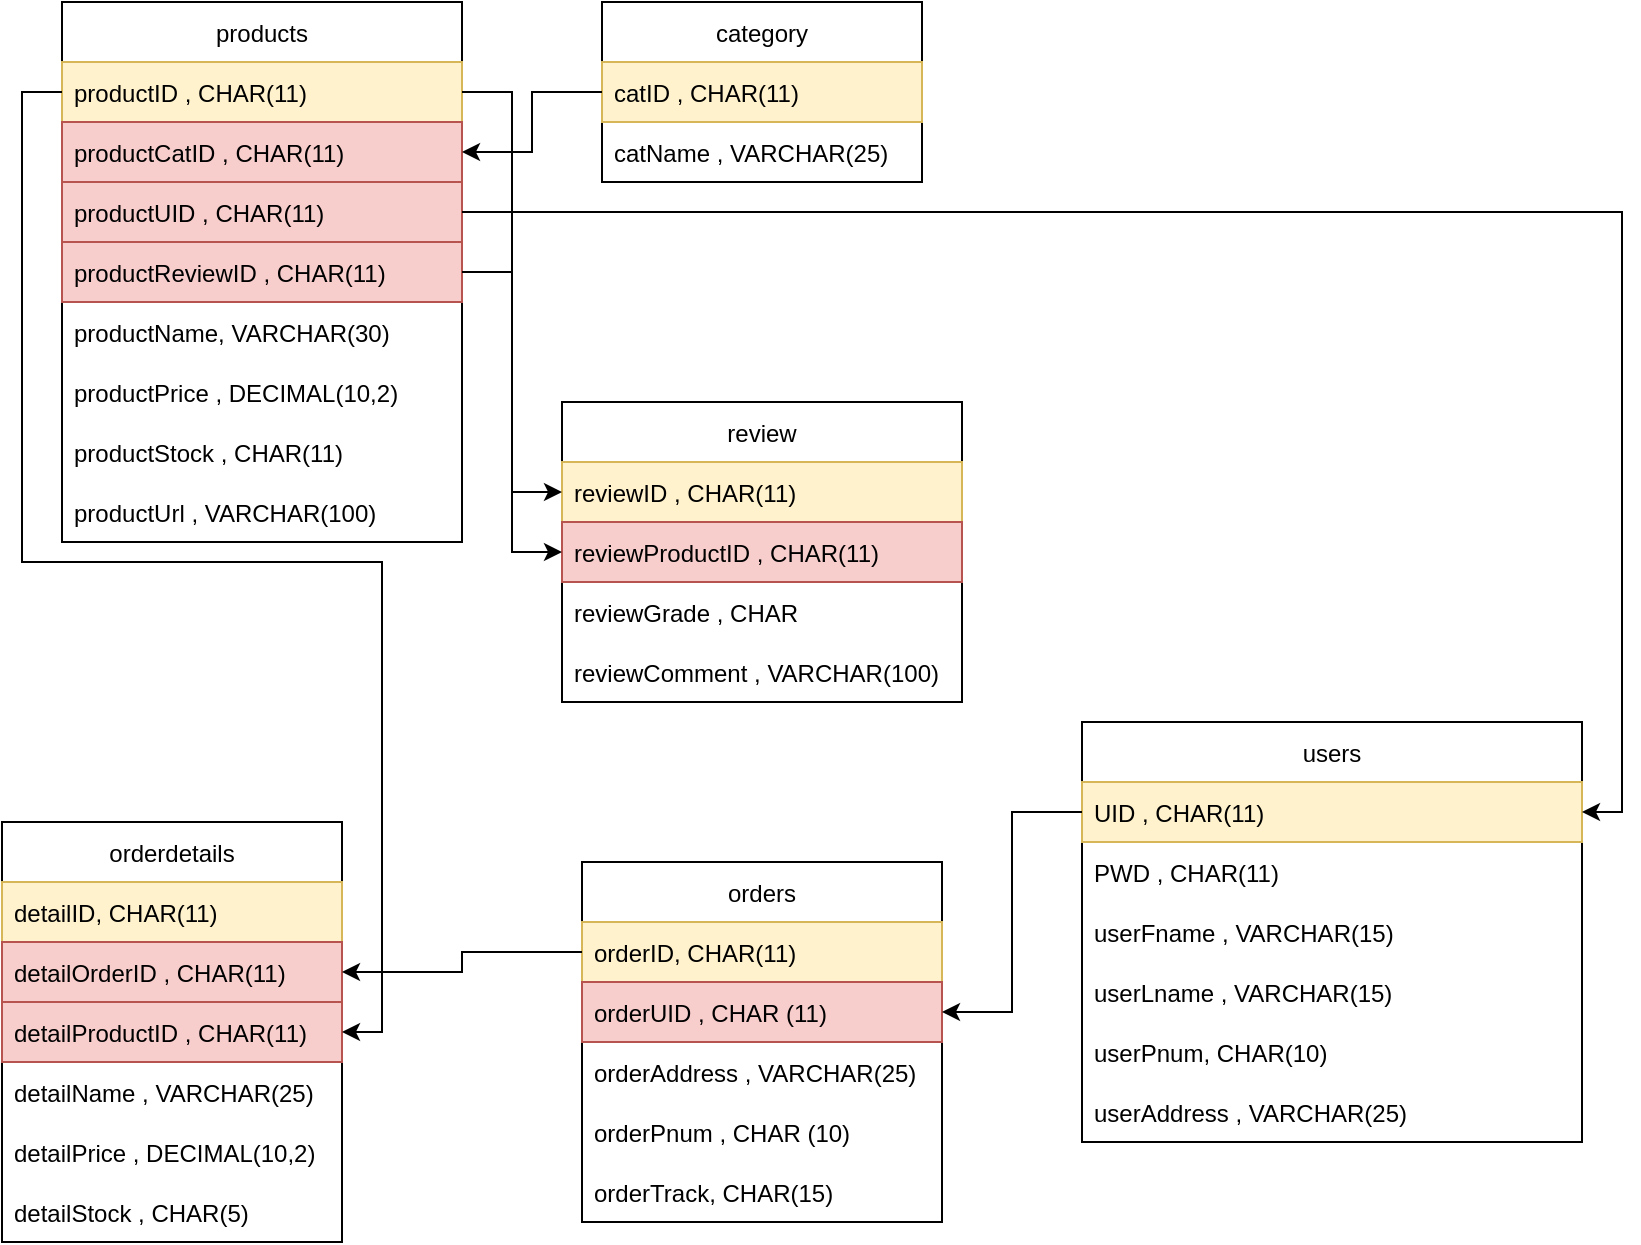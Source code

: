 <mxfile version="15.6.8" type="github">
  <diagram id="k3Yg1d0wh3JHlju3CQcb" name="Page-3">
    <mxGraphModel dx="920" dy="551" grid="1" gridSize="10" guides="1" tooltips="1" connect="1" arrows="1" fold="1" page="1" pageScale="1" pageWidth="850" pageHeight="1100" math="0" shadow="0">
      <root>
        <mxCell id="8oNK83_X6jdoTSMduEQL-0" />
        <mxCell id="8oNK83_X6jdoTSMduEQL-1" parent="8oNK83_X6jdoTSMduEQL-0" />
        <mxCell id="ZNXV1W24i4lkEQa-pJlW-0" value="users" style="swimlane;fontStyle=0;childLayout=stackLayout;horizontal=1;startSize=30;horizontalStack=0;resizeParent=1;resizeParentMax=0;resizeLast=0;collapsible=1;marginBottom=0;" parent="8oNK83_X6jdoTSMduEQL-1" vertex="1">
          <mxGeometry x="570" y="410" width="250" height="210" as="geometry" />
        </mxCell>
        <mxCell id="WDIhQfHZ3OY-UoX0T9lG-18" value="UID , CHAR(11)" style="text;strokeColor=#d6b656;fillColor=#fff2cc;align=left;verticalAlign=middle;spacingLeft=4;spacingRight=4;overflow=hidden;points=[[0,0.5],[1,0.5]];portConstraint=eastwest;rotatable=0;" parent="ZNXV1W24i4lkEQa-pJlW-0" vertex="1">
          <mxGeometry y="30" width="250" height="30" as="geometry" />
        </mxCell>
        <mxCell id="WDIhQfHZ3OY-UoX0T9lG-19" value="PWD , CHAR(11)" style="text;strokeColor=none;fillColor=none;align=left;verticalAlign=middle;spacingLeft=4;spacingRight=4;overflow=hidden;points=[[0,0.5],[1,0.5]];portConstraint=eastwest;rotatable=0;" parent="ZNXV1W24i4lkEQa-pJlW-0" vertex="1">
          <mxGeometry y="60" width="250" height="30" as="geometry" />
        </mxCell>
        <mxCell id="ZNXV1W24i4lkEQa-pJlW-3" value="userFname , VARCHAR(15)" style="text;strokeColor=none;fillColor=none;align=left;verticalAlign=middle;spacingLeft=4;spacingRight=4;overflow=hidden;points=[[0,0.5],[1,0.5]];portConstraint=eastwest;rotatable=0;" parent="ZNXV1W24i4lkEQa-pJlW-0" vertex="1">
          <mxGeometry y="90" width="250" height="30" as="geometry" />
        </mxCell>
        <mxCell id="ZNXV1W24i4lkEQa-pJlW-4" value="userLname , VARCHAR(15)" style="text;strokeColor=none;fillColor=none;align=left;verticalAlign=middle;spacingLeft=4;spacingRight=4;overflow=hidden;points=[[0,0.5],[1,0.5]];portConstraint=eastwest;rotatable=0;" parent="ZNXV1W24i4lkEQa-pJlW-0" vertex="1">
          <mxGeometry y="120" width="250" height="30" as="geometry" />
        </mxCell>
        <mxCell id="ZNXV1W24i4lkEQa-pJlW-5" value="userPnum, CHAR(10) " style="text;strokeColor=none;fillColor=none;align=left;verticalAlign=middle;spacingLeft=4;spacingRight=4;overflow=hidden;points=[[0,0.5],[1,0.5]];portConstraint=eastwest;rotatable=0;" parent="ZNXV1W24i4lkEQa-pJlW-0" vertex="1">
          <mxGeometry y="150" width="250" height="30" as="geometry" />
        </mxCell>
        <mxCell id="ZNXV1W24i4lkEQa-pJlW-6" value="userAddress , VARCHAR(25)" style="text;strokeColor=none;fillColor=none;align=left;verticalAlign=middle;spacingLeft=4;spacingRight=4;overflow=hidden;points=[[0,0.5],[1,0.5]];portConstraint=eastwest;rotatable=0;" parent="ZNXV1W24i4lkEQa-pJlW-0" vertex="1">
          <mxGeometry y="180" width="250" height="30" as="geometry" />
        </mxCell>
        <mxCell id="GGwDZXvpeasB9kB7E-eg-0" value="products" style="swimlane;fontStyle=0;childLayout=stackLayout;horizontal=1;startSize=30;horizontalStack=0;resizeParent=1;resizeParentMax=0;resizeLast=0;collapsible=1;marginBottom=0;" parent="8oNK83_X6jdoTSMduEQL-1" vertex="1">
          <mxGeometry x="60" y="50" width="200" height="270" as="geometry" />
        </mxCell>
        <mxCell id="WDIhQfHZ3OY-UoX0T9lG-16" value="productID , CHAR(11)" style="text;strokeColor=#d6b656;fillColor=#fff2cc;align=left;verticalAlign=middle;spacingLeft=4;spacingRight=4;overflow=hidden;points=[[0,0.5],[1,0.5]];portConstraint=eastwest;rotatable=0;" parent="GGwDZXvpeasB9kB7E-eg-0" vertex="1">
          <mxGeometry y="30" width="200" height="30" as="geometry" />
        </mxCell>
        <mxCell id="WDIhQfHZ3OY-UoX0T9lG-10" value="productCatID , CHAR(11)" style="text;strokeColor=#b85450;fillColor=#f8cecc;align=left;verticalAlign=middle;spacingLeft=4;spacingRight=4;overflow=hidden;points=[[0,0.5],[1,0.5]];portConstraint=eastwest;rotatable=0;" parent="GGwDZXvpeasB9kB7E-eg-0" vertex="1">
          <mxGeometry y="60" width="200" height="30" as="geometry" />
        </mxCell>
        <mxCell id="5nyXN2967ZlBoNvZ1nqV-1" value="productUID , CHAR(11)" style="text;strokeColor=#b85450;fillColor=#f8cecc;align=left;verticalAlign=middle;spacingLeft=4;spacingRight=4;overflow=hidden;points=[[0,0.5],[1,0.5]];portConstraint=eastwest;rotatable=0;" parent="GGwDZXvpeasB9kB7E-eg-0" vertex="1">
          <mxGeometry y="90" width="200" height="30" as="geometry" />
        </mxCell>
        <mxCell id="WDIhQfHZ3OY-UoX0T9lG-29" value="productReviewID , CHAR(11)" style="text;strokeColor=#b85450;fillColor=#f8cecc;align=left;verticalAlign=middle;spacingLeft=4;spacingRight=4;overflow=hidden;points=[[0,0.5],[1,0.5]];portConstraint=eastwest;rotatable=0;" parent="GGwDZXvpeasB9kB7E-eg-0" vertex="1">
          <mxGeometry y="120" width="200" height="30" as="geometry" />
        </mxCell>
        <mxCell id="hCPkuOkx06piNwWwM7xn-2" value="productName, VARCHAR(30)" style="text;strokeColor=none;fillColor=none;align=left;verticalAlign=middle;spacingLeft=4;spacingRight=4;overflow=hidden;points=[[0,0.5],[1,0.5]];portConstraint=eastwest;rotatable=0;" vertex="1" parent="GGwDZXvpeasB9kB7E-eg-0">
          <mxGeometry y="150" width="200" height="30" as="geometry" />
        </mxCell>
        <mxCell id="hCPkuOkx06piNwWwM7xn-4" value="productPrice , DECIMAL(10,2)" style="text;strokeColor=none;fillColor=none;align=left;verticalAlign=middle;spacingLeft=4;spacingRight=4;overflow=hidden;points=[[0,0.5],[1,0.5]];portConstraint=eastwest;rotatable=0;" vertex="1" parent="GGwDZXvpeasB9kB7E-eg-0">
          <mxGeometry y="180" width="200" height="30" as="geometry" />
        </mxCell>
        <mxCell id="GGwDZXvpeasB9kB7E-eg-2" value="productStock , CHAR(11)" style="text;strokeColor=none;fillColor=none;align=left;verticalAlign=middle;spacingLeft=4;spacingRight=4;overflow=hidden;points=[[0,0.5],[1,0.5]];portConstraint=eastwest;rotatable=0;" parent="GGwDZXvpeasB9kB7E-eg-0" vertex="1">
          <mxGeometry y="210" width="200" height="30" as="geometry" />
        </mxCell>
        <mxCell id="hCPkuOkx06piNwWwM7xn-5" value="productUrl , VARCHAR(100)" style="text;strokeColor=none;fillColor=none;align=left;verticalAlign=middle;spacingLeft=4;spacingRight=4;overflow=hidden;points=[[0,0.5],[1,0.5]];portConstraint=eastwest;rotatable=0;" vertex="1" parent="GGwDZXvpeasB9kB7E-eg-0">
          <mxGeometry y="240" width="200" height="30" as="geometry" />
        </mxCell>
        <mxCell id="WDIhQfHZ3OY-UoX0T9lG-0" value="orders" style="swimlane;fontStyle=0;childLayout=stackLayout;horizontal=1;startSize=30;horizontalStack=0;resizeParent=1;resizeParentMax=0;resizeLast=0;collapsible=1;marginBottom=0;" parent="8oNK83_X6jdoTSMduEQL-1" vertex="1">
          <mxGeometry x="320" y="480" width="180" height="180" as="geometry" />
        </mxCell>
        <mxCell id="WDIhQfHZ3OY-UoX0T9lG-1" value="orderID, CHAR(11)" style="text;strokeColor=#d6b656;fillColor=#fff2cc;align=left;verticalAlign=middle;spacingLeft=4;spacingRight=4;overflow=hidden;points=[[0,0.5],[1,0.5]];portConstraint=eastwest;rotatable=0;" parent="WDIhQfHZ3OY-UoX0T9lG-0" vertex="1">
          <mxGeometry y="30" width="180" height="30" as="geometry" />
        </mxCell>
        <mxCell id="WDIhQfHZ3OY-UoX0T9lG-2" value="orderUID , CHAR (11)" style="text;strokeColor=#b85450;fillColor=#f8cecc;align=left;verticalAlign=middle;spacingLeft=4;spacingRight=4;overflow=hidden;points=[[0,0.5],[1,0.5]];portConstraint=eastwest;rotatable=0;" parent="WDIhQfHZ3OY-UoX0T9lG-0" vertex="1">
          <mxGeometry y="60" width="180" height="30" as="geometry" />
        </mxCell>
        <mxCell id="WDIhQfHZ3OY-UoX0T9lG-3" value="orderAddress , VARCHAR(25)" style="text;strokeColor=none;fillColor=none;align=left;verticalAlign=middle;spacingLeft=4;spacingRight=4;overflow=hidden;points=[[0,0.5],[1,0.5]];portConstraint=eastwest;rotatable=0;" parent="WDIhQfHZ3OY-UoX0T9lG-0" vertex="1">
          <mxGeometry y="90" width="180" height="30" as="geometry" />
        </mxCell>
        <mxCell id="hCPkuOkx06piNwWwM7xn-0" value="orderPnum , CHAR (10)" style="text;strokeColor=none;fillColor=none;align=left;verticalAlign=middle;spacingLeft=4;spacingRight=4;overflow=hidden;points=[[0,0.5],[1,0.5]];portConstraint=eastwest;rotatable=0;" vertex="1" parent="WDIhQfHZ3OY-UoX0T9lG-0">
          <mxGeometry y="120" width="180" height="30" as="geometry" />
        </mxCell>
        <mxCell id="hCPkuOkx06piNwWwM7xn-1" value="orderTrack, CHAR(15)" style="text;strokeColor=none;fillColor=none;align=left;verticalAlign=middle;spacingLeft=4;spacingRight=4;overflow=hidden;points=[[0,0.5],[1,0.5]];portConstraint=eastwest;rotatable=0;" vertex="1" parent="WDIhQfHZ3OY-UoX0T9lG-0">
          <mxGeometry y="150" width="180" height="30" as="geometry" />
        </mxCell>
        <mxCell id="WDIhQfHZ3OY-UoX0T9lG-4" value="orderdetails" style="swimlane;fontStyle=0;childLayout=stackLayout;horizontal=1;startSize=30;horizontalStack=0;resizeParent=1;resizeParentMax=0;resizeLast=0;collapsible=1;marginBottom=0;" parent="8oNK83_X6jdoTSMduEQL-1" vertex="1">
          <mxGeometry x="30" y="460" width="170" height="210" as="geometry" />
        </mxCell>
        <mxCell id="WDIhQfHZ3OY-UoX0T9lG-5" value="detailID, CHAR(11)" style="text;strokeColor=#d6b656;fillColor=#fff2cc;align=left;verticalAlign=middle;spacingLeft=4;spacingRight=4;overflow=hidden;points=[[0,0.5],[1,0.5]];portConstraint=eastwest;rotatable=0;" parent="WDIhQfHZ3OY-UoX0T9lG-4" vertex="1">
          <mxGeometry y="30" width="170" height="30" as="geometry" />
        </mxCell>
        <mxCell id="WDIhQfHZ3OY-UoX0T9lG-6" value="detailOrderID , CHAR(11)" style="text;strokeColor=#b85450;fillColor=#f8cecc;align=left;verticalAlign=middle;spacingLeft=4;spacingRight=4;overflow=hidden;points=[[0,0.5],[1,0.5]];portConstraint=eastwest;rotatable=0;" parent="WDIhQfHZ3OY-UoX0T9lG-4" vertex="1">
          <mxGeometry y="60" width="170" height="30" as="geometry" />
        </mxCell>
        <mxCell id="WDIhQfHZ3OY-UoX0T9lG-7" value="detailProductID , CHAR(11)" style="text;strokeColor=#b85450;fillColor=#f8cecc;align=left;verticalAlign=middle;spacingLeft=4;spacingRight=4;overflow=hidden;points=[[0,0.5],[1,0.5]];portConstraint=eastwest;rotatable=0;" parent="WDIhQfHZ3OY-UoX0T9lG-4" vertex="1">
          <mxGeometry y="90" width="170" height="30" as="geometry" />
        </mxCell>
        <mxCell id="WDIhQfHZ3OY-UoX0T9lG-8" value="detailName , VARCHAR(25)" style="text;strokeColor=none;fillColor=none;align=left;verticalAlign=middle;spacingLeft=4;spacingRight=4;overflow=hidden;points=[[0,0.5],[1,0.5]];portConstraint=eastwest;rotatable=0;" parent="WDIhQfHZ3OY-UoX0T9lG-4" vertex="1">
          <mxGeometry y="120" width="170" height="30" as="geometry" />
        </mxCell>
        <mxCell id="WDIhQfHZ3OY-UoX0T9lG-12" value="detailPrice , DECIMAL(10,2)" style="text;strokeColor=none;fillColor=none;align=left;verticalAlign=middle;spacingLeft=4;spacingRight=4;overflow=hidden;points=[[0,0.5],[1,0.5]];portConstraint=eastwest;rotatable=0;" parent="WDIhQfHZ3OY-UoX0T9lG-4" vertex="1">
          <mxGeometry y="150" width="170" height="30" as="geometry" />
        </mxCell>
        <mxCell id="WDIhQfHZ3OY-UoX0T9lG-13" value="detailStock , CHAR(5)" style="text;strokeColor=none;fillColor=none;align=left;verticalAlign=middle;spacingLeft=4;spacingRight=4;overflow=hidden;points=[[0,0.5],[1,0.5]];portConstraint=eastwest;rotatable=0;" parent="WDIhQfHZ3OY-UoX0T9lG-4" vertex="1">
          <mxGeometry y="180" width="170" height="30" as="geometry" />
        </mxCell>
        <mxCell id="WDIhQfHZ3OY-UoX0T9lG-15" style="edgeStyle=orthogonalEdgeStyle;rounded=0;orthogonalLoop=1;jettySize=auto;html=1;strokeColor=default;" parent="8oNK83_X6jdoTSMduEQL-1" source="WDIhQfHZ3OY-UoX0T9lG-1" target="WDIhQfHZ3OY-UoX0T9lG-6" edge="1">
          <mxGeometry relative="1" as="geometry" />
        </mxCell>
        <mxCell id="WDIhQfHZ3OY-UoX0T9lG-17" style="edgeStyle=orthogonalEdgeStyle;rounded=0;orthogonalLoop=1;jettySize=auto;html=1;entryX=1;entryY=0.5;entryDx=0;entryDy=0;strokeColor=default;" parent="8oNK83_X6jdoTSMduEQL-1" source="WDIhQfHZ3OY-UoX0T9lG-16" target="WDIhQfHZ3OY-UoX0T9lG-7" edge="1">
          <mxGeometry relative="1" as="geometry" />
        </mxCell>
        <mxCell id="WDIhQfHZ3OY-UoX0T9lG-22" style="edgeStyle=orthogonalEdgeStyle;rounded=0;orthogonalLoop=1;jettySize=auto;html=1;entryX=1;entryY=0.5;entryDx=0;entryDy=0;strokeColor=default;" parent="8oNK83_X6jdoTSMduEQL-1" source="WDIhQfHZ3OY-UoX0T9lG-18" target="WDIhQfHZ3OY-UoX0T9lG-2" edge="1">
          <mxGeometry relative="1" as="geometry" />
        </mxCell>
        <mxCell id="WDIhQfHZ3OY-UoX0T9lG-23" value="category" style="swimlane;fontStyle=0;childLayout=stackLayout;horizontal=1;startSize=30;horizontalStack=0;resizeParent=1;resizeParentMax=0;resizeLast=0;collapsible=1;marginBottom=0;" parent="8oNK83_X6jdoTSMduEQL-1" vertex="1">
          <mxGeometry x="330" y="50" width="160" height="90" as="geometry" />
        </mxCell>
        <mxCell id="WDIhQfHZ3OY-UoX0T9lG-24" value="catID , CHAR(11)" style="text;strokeColor=#d6b656;fillColor=#fff2cc;align=left;verticalAlign=middle;spacingLeft=4;spacingRight=4;overflow=hidden;points=[[0,0.5],[1,0.5]];portConstraint=eastwest;rotatable=0;" parent="WDIhQfHZ3OY-UoX0T9lG-23" vertex="1">
          <mxGeometry y="30" width="160" height="30" as="geometry" />
        </mxCell>
        <mxCell id="WDIhQfHZ3OY-UoX0T9lG-25" value="catName , VARCHAR(25)" style="text;strokeColor=none;fillColor=none;align=left;verticalAlign=middle;spacingLeft=4;spacingRight=4;overflow=hidden;points=[[0,0.5],[1,0.5]];portConstraint=eastwest;rotatable=0;" parent="WDIhQfHZ3OY-UoX0T9lG-23" vertex="1">
          <mxGeometry y="60" width="160" height="30" as="geometry" />
        </mxCell>
        <mxCell id="WDIhQfHZ3OY-UoX0T9lG-27" style="edgeStyle=orthogonalEdgeStyle;rounded=0;orthogonalLoop=1;jettySize=auto;html=1;entryX=1;entryY=0.5;entryDx=0;entryDy=0;strokeColor=default;" parent="8oNK83_X6jdoTSMduEQL-1" source="WDIhQfHZ3OY-UoX0T9lG-24" target="WDIhQfHZ3OY-UoX0T9lG-10" edge="1">
          <mxGeometry relative="1" as="geometry" />
        </mxCell>
        <mxCell id="WDIhQfHZ3OY-UoX0T9lG-30" value="review" style="swimlane;fontStyle=0;childLayout=stackLayout;horizontal=1;startSize=30;horizontalStack=0;resizeParent=1;resizeParentMax=0;resizeLast=0;collapsible=1;marginBottom=0;" parent="8oNK83_X6jdoTSMduEQL-1" vertex="1">
          <mxGeometry x="310" y="250" width="200" height="150" as="geometry" />
        </mxCell>
        <mxCell id="WDIhQfHZ3OY-UoX0T9lG-31" value="reviewID , CHAR(11)" style="text;strokeColor=#d6b656;fillColor=#fff2cc;align=left;verticalAlign=middle;spacingLeft=4;spacingRight=4;overflow=hidden;points=[[0,0.5],[1,0.5]];portConstraint=eastwest;rotatable=0;" parent="WDIhQfHZ3OY-UoX0T9lG-30" vertex="1">
          <mxGeometry y="30" width="200" height="30" as="geometry" />
        </mxCell>
        <mxCell id="WDIhQfHZ3OY-UoX0T9lG-37" value="reviewProductID , CHAR(11)" style="text;strokeColor=#b85450;fillColor=#f8cecc;align=left;verticalAlign=middle;spacingLeft=4;spacingRight=4;overflow=hidden;points=[[0,0.5],[1,0.5]];portConstraint=eastwest;rotatable=0;" parent="WDIhQfHZ3OY-UoX0T9lG-30" vertex="1">
          <mxGeometry y="60" width="200" height="30" as="geometry" />
        </mxCell>
        <mxCell id="WDIhQfHZ3OY-UoX0T9lG-32" value="reviewGrade , CHAR " style="text;strokeColor=none;fillColor=none;align=left;verticalAlign=middle;spacingLeft=4;spacingRight=4;overflow=hidden;points=[[0,0.5],[1,0.5]];portConstraint=eastwest;rotatable=0;" parent="WDIhQfHZ3OY-UoX0T9lG-30" vertex="1">
          <mxGeometry y="90" width="200" height="30" as="geometry" />
        </mxCell>
        <mxCell id="WDIhQfHZ3OY-UoX0T9lG-33" value="reviewComment , VARCHAR(100)" style="text;strokeColor=none;fillColor=none;align=left;verticalAlign=middle;spacingLeft=4;spacingRight=4;overflow=hidden;points=[[0,0.5],[1,0.5]];portConstraint=eastwest;rotatable=0;" parent="WDIhQfHZ3OY-UoX0T9lG-30" vertex="1">
          <mxGeometry y="120" width="200" height="30" as="geometry" />
        </mxCell>
        <mxCell id="WDIhQfHZ3OY-UoX0T9lG-34" style="edgeStyle=orthogonalEdgeStyle;rounded=0;orthogonalLoop=1;jettySize=auto;html=1;entryX=0;entryY=0.5;entryDx=0;entryDy=0;strokeColor=default;" parent="8oNK83_X6jdoTSMduEQL-1" source="WDIhQfHZ3OY-UoX0T9lG-29" target="WDIhQfHZ3OY-UoX0T9lG-31" edge="1">
          <mxGeometry relative="1" as="geometry" />
        </mxCell>
        <mxCell id="WDIhQfHZ3OY-UoX0T9lG-38" style="edgeStyle=orthogonalEdgeStyle;rounded=0;orthogonalLoop=1;jettySize=auto;html=1;entryX=0;entryY=0.5;entryDx=0;entryDy=0;strokeColor=default;" parent="8oNK83_X6jdoTSMduEQL-1" source="WDIhQfHZ3OY-UoX0T9lG-16" target="WDIhQfHZ3OY-UoX0T9lG-37" edge="1">
          <mxGeometry relative="1" as="geometry" />
        </mxCell>
        <mxCell id="5nyXN2967ZlBoNvZ1nqV-2" style="edgeStyle=orthogonalEdgeStyle;rounded=0;orthogonalLoop=1;jettySize=auto;html=1;entryX=1;entryY=0.5;entryDx=0;entryDy=0;strokeColor=default;" parent="8oNK83_X6jdoTSMduEQL-1" source="5nyXN2967ZlBoNvZ1nqV-1" target="WDIhQfHZ3OY-UoX0T9lG-18" edge="1">
          <mxGeometry relative="1" as="geometry" />
        </mxCell>
      </root>
    </mxGraphModel>
  </diagram>
</mxfile>
